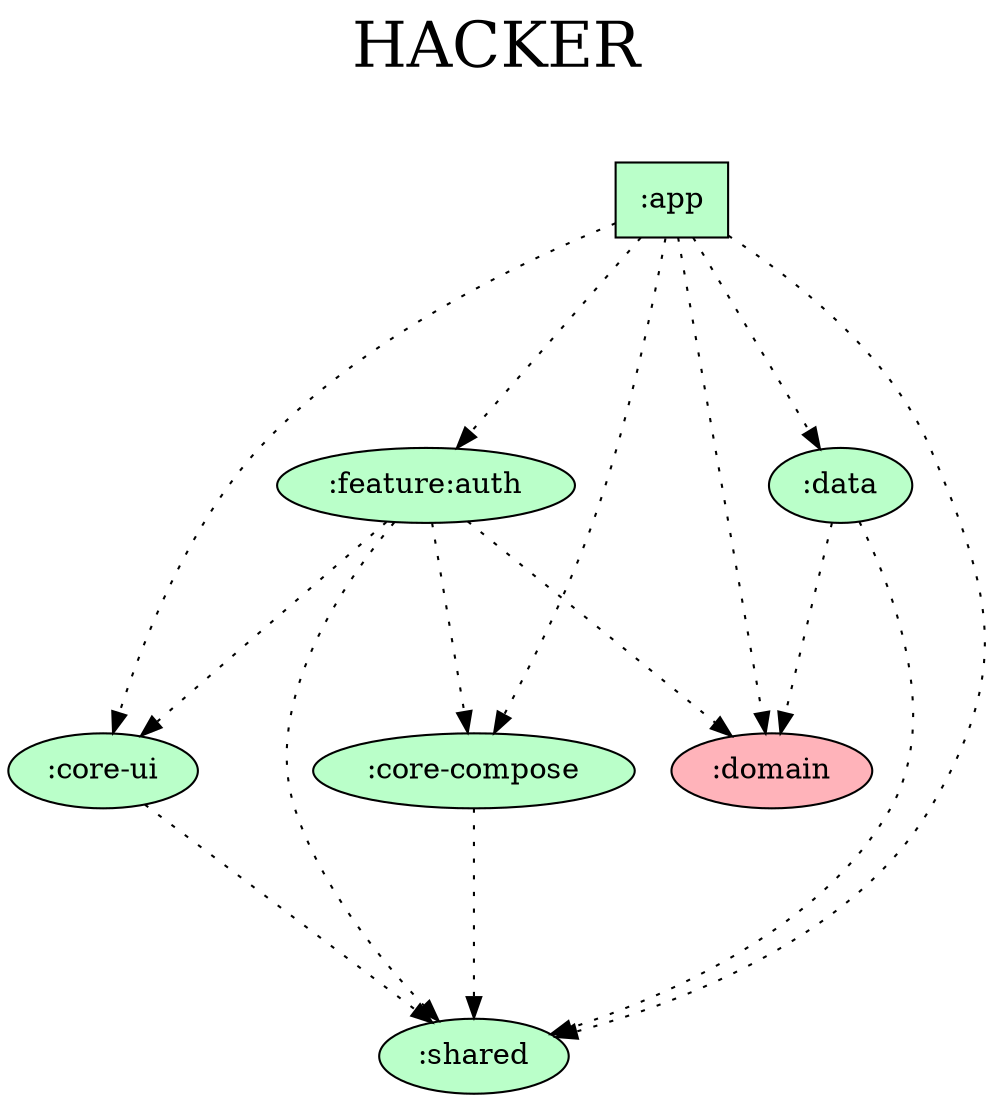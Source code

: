 digraph {
  graph [label="HACKER\n ",labelloc=t,fontsize=30,ranksep=1.4];
  node [style=filled, fillcolor="#bbbbbb"];
  rankdir=TB;

  # Projects

  ":app" [shape=box, fillcolor="#baffc9"];
  ":core-compose" [fillcolor="#baffc9"];
  ":core-ui" [fillcolor="#baffc9"];
  ":data" [fillcolor="#baffc9"];
  ":domain" [fillcolor="#ffb3ba"];
  ":feature:auth" [fillcolor="#baffc9"];
  ":shared" [fillcolor="#baffc9"];

  {rank = same; ":app";}

  # Dependencies

  ":app" -> ":core-compose" [style=dotted]
  ":app" -> ":feature:auth" [style=dotted]
  ":app" -> ":shared" [style=dotted]
  ":app" -> ":core-ui" [style=dotted]
  ":app" -> ":domain" [style=dotted]
  ":app" -> ":data" [style=dotted]
  ":core-compose" -> ":shared" [style=dotted]
  ":core-ui" -> ":shared" [style=dotted]
  ":data" -> ":domain" [style=dotted]
  ":data" -> ":shared" [style=dotted]
  ":feature:auth" -> ":core-compose" [style=dotted]
  ":feature:auth" -> ":core-ui" [style=dotted]
  ":feature:auth" -> ":shared" [style=dotted]
  ":feature:auth" -> ":domain" [style=dotted]
}
